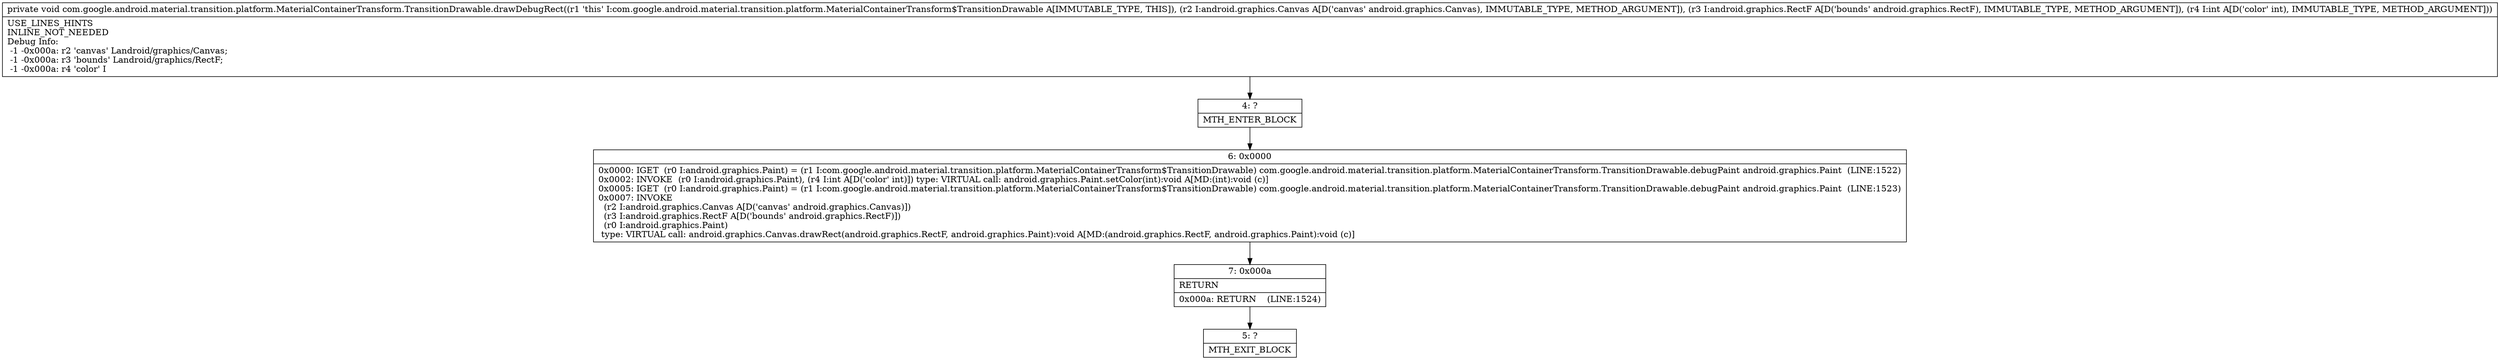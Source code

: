 digraph "CFG forcom.google.android.material.transition.platform.MaterialContainerTransform.TransitionDrawable.drawDebugRect(Landroid\/graphics\/Canvas;Landroid\/graphics\/RectF;I)V" {
Node_4 [shape=record,label="{4\:\ ?|MTH_ENTER_BLOCK\l}"];
Node_6 [shape=record,label="{6\:\ 0x0000|0x0000: IGET  (r0 I:android.graphics.Paint) = (r1 I:com.google.android.material.transition.platform.MaterialContainerTransform$TransitionDrawable) com.google.android.material.transition.platform.MaterialContainerTransform.TransitionDrawable.debugPaint android.graphics.Paint  (LINE:1522)\l0x0002: INVOKE  (r0 I:android.graphics.Paint), (r4 I:int A[D('color' int)]) type: VIRTUAL call: android.graphics.Paint.setColor(int):void A[MD:(int):void (c)]\l0x0005: IGET  (r0 I:android.graphics.Paint) = (r1 I:com.google.android.material.transition.platform.MaterialContainerTransform$TransitionDrawable) com.google.android.material.transition.platform.MaterialContainerTransform.TransitionDrawable.debugPaint android.graphics.Paint  (LINE:1523)\l0x0007: INVOKE  \l  (r2 I:android.graphics.Canvas A[D('canvas' android.graphics.Canvas)])\l  (r3 I:android.graphics.RectF A[D('bounds' android.graphics.RectF)])\l  (r0 I:android.graphics.Paint)\l type: VIRTUAL call: android.graphics.Canvas.drawRect(android.graphics.RectF, android.graphics.Paint):void A[MD:(android.graphics.RectF, android.graphics.Paint):void (c)]\l}"];
Node_7 [shape=record,label="{7\:\ 0x000a|RETURN\l|0x000a: RETURN    (LINE:1524)\l}"];
Node_5 [shape=record,label="{5\:\ ?|MTH_EXIT_BLOCK\l}"];
MethodNode[shape=record,label="{private void com.google.android.material.transition.platform.MaterialContainerTransform.TransitionDrawable.drawDebugRect((r1 'this' I:com.google.android.material.transition.platform.MaterialContainerTransform$TransitionDrawable A[IMMUTABLE_TYPE, THIS]), (r2 I:android.graphics.Canvas A[D('canvas' android.graphics.Canvas), IMMUTABLE_TYPE, METHOD_ARGUMENT]), (r3 I:android.graphics.RectF A[D('bounds' android.graphics.RectF), IMMUTABLE_TYPE, METHOD_ARGUMENT]), (r4 I:int A[D('color' int), IMMUTABLE_TYPE, METHOD_ARGUMENT]))  | USE_LINES_HINTS\lINLINE_NOT_NEEDED\lDebug Info:\l  \-1 \-0x000a: r2 'canvas' Landroid\/graphics\/Canvas;\l  \-1 \-0x000a: r3 'bounds' Landroid\/graphics\/RectF;\l  \-1 \-0x000a: r4 'color' I\l}"];
MethodNode -> Node_4;Node_4 -> Node_6;
Node_6 -> Node_7;
Node_7 -> Node_5;
}

